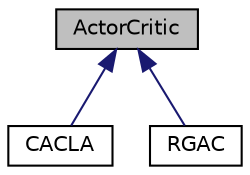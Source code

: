digraph "ActorCritic"
{
  edge [fontname="Helvetica",fontsize="10",labelfontname="Helvetica",labelfontsize="10"];
  node [fontname="Helvetica",fontsize="10",shape=record];
  Node1 [label="ActorCritic",height=0.2,width=0.4,color="black", fillcolor="grey75", style="filled", fontcolor="black"];
  Node1 -> Node2 [dir="back",color="midnightblue",fontsize="10",style="solid",fontname="Helvetica"];
  Node2 [label="CACLA",height=0.2,width=0.4,color="black", fillcolor="white", style="filled",URL="$class_c_a_c_l_a.html"];
  Node1 -> Node3 [dir="back",color="midnightblue",fontsize="10",style="solid",fontname="Helvetica"];
  Node3 [label="RGAC",height=0.2,width=0.4,color="black", fillcolor="white", style="filled",URL="$class_r_g_a_c.html"];
}
